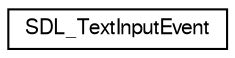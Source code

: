 digraph "Graphical Class Hierarchy"
{
  edge [fontname="FreeSans",fontsize="10",labelfontname="FreeSans",labelfontsize="10"];
  node [fontname="FreeSans",fontsize="10",shape=record];
  rankdir="LR";
  Node1 [label="SDL_TextInputEvent",height=0.2,width=0.4,color="black", fillcolor="white", style="filled",URL="$d8/d47/struct_s_d_l___text_input_event.html",tooltip="Keyboard text input event structure (event.text.*) "];
}
